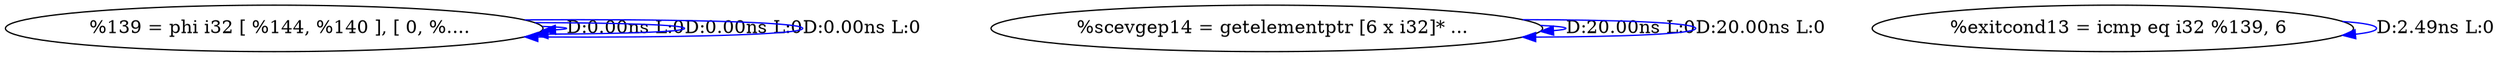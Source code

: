 digraph {
Node0x318af00[label="  %139 = phi i32 [ %144, %140 ], [ 0, %...."];
Node0x318af00 -> Node0x318af00[label="D:0.00ns L:0",color=blue];
Node0x318af00 -> Node0x318af00[label="D:0.00ns L:0",color=blue];
Node0x318af00 -> Node0x318af00[label="D:0.00ns L:0",color=blue];
Node0x318afe0[label="  %scevgep14 = getelementptr [6 x i32]* ..."];
Node0x318afe0 -> Node0x318afe0[label="D:20.00ns L:0",color=blue];
Node0x318afe0 -> Node0x318afe0[label="D:20.00ns L:0",color=blue];
Node0x318b100[label="  %exitcond13 = icmp eq i32 %139, 6"];
Node0x318b100 -> Node0x318b100[label="D:2.49ns L:0",color=blue];
}

